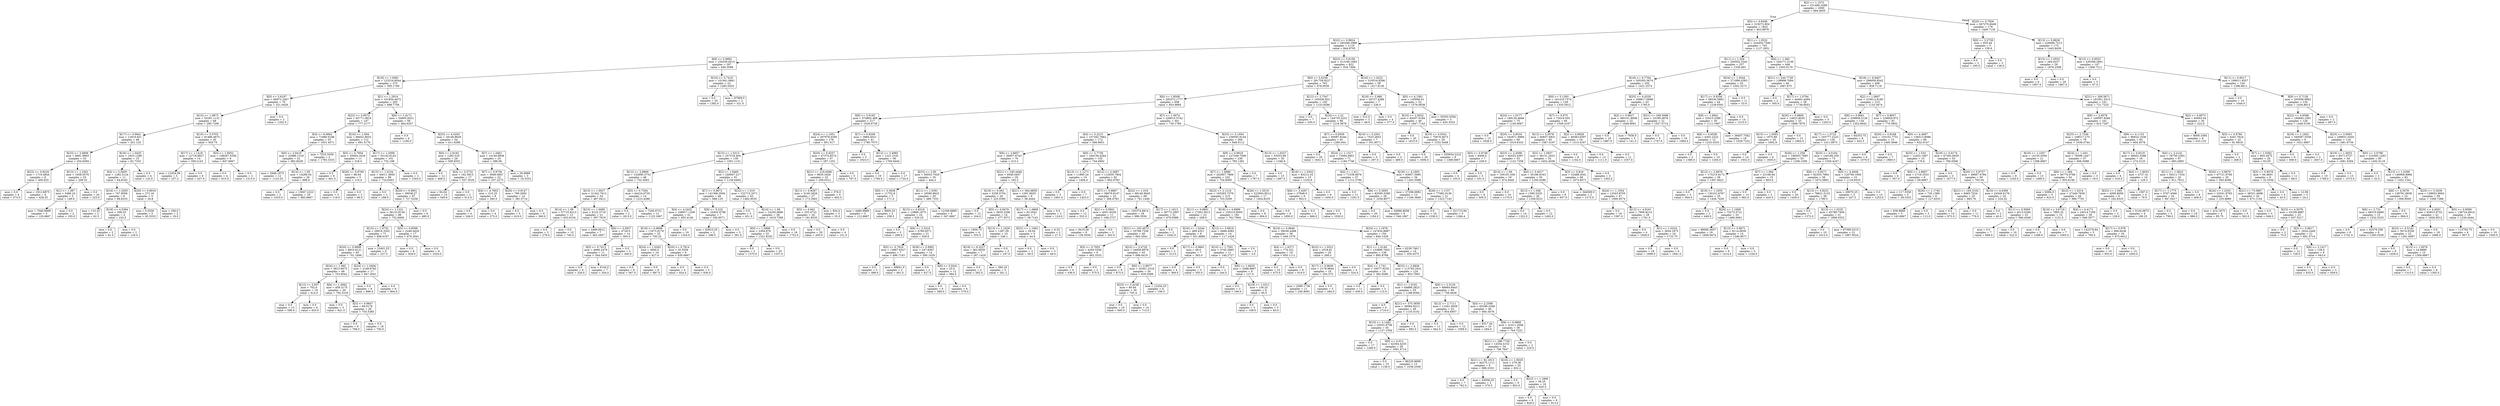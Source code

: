 digraph Tree {
node [shape=box] ;
0 [label="X[2] <= 1.1572\nmse = 331490.3288\nsamples = 2000\nvalue = 994.4655"] ;
1 [label="X[5] <= 0.9346\nmse = 319272.904\nsamples = 1822\nvalue = 953.8979"] ;
0 -> 1 [labeldistance=2.5, labelangle=45, headlabel="True"] ;
2 [label="X[22] <= 0.9924\nmse = 285268.3986\nsamples = 1119\nvalue = 844.9705"] ;
1 -> 2 ;
3 [label="X[9] <= 5.9992\nmse = 154330.6515\nsamples = 297\nvalue = 646.3098"] ;
2 -> 3 ;
4 [label="X[19] <= 1.0081\nmse = 123216.8544\nsamples = 275\nvalue = 595.1709"] ;
3 -> 4 ;
5 [label="X[0] <= 5.6197\nmse = 84972.3267\nsamples = 70\nvalue = 321.0429"] ;
4 -> 5 ;
6 [label="X[15] <= 1.0873\nmse = 55291.1131\nsamples = 68\nvalue = 290.7206"] ;
5 -> 6 ;
7 [label="X[17] <= 0.9641\nmse = 12916.651\nsamples = 48\nvalue = 201.125"] ;
6 -> 7 ;
8 [label="X[23] <= 3.4806\nmse = 8691.9963\nsamples = 33\nvalue = 254.9394"] ;
7 -> 8 ;
9 [label="X[22] <= 0.9234\nmse = 1719.4844\nsamples = 8\nvalue = 400.625"] ;
8 -> 9 ;
10 [label="mse = 0.0\nsamples = 4\nvalue = 373.0"] ;
9 -> 10 ;
11 [label="mse = 1912.6875\nsamples = 4\nvalue = 428.25"] ;
9 -> 11 ;
12 [label="X[13] <= 1.2301\nmse = 1958.0576\nsamples = 25\nvalue = 208.32"] ;
8 -> 12 ;
13 [label="X[1] <= 1.387\nmse = 5480.24\nsamples = 5\nvalue = 149.6"] ;
12 -> 13 ;
14 [label="mse = 7040.8889\nsamples = 3\nvalue = 120.6667"] ;
13 -> 14 ;
15 [label="mse = 0.0\nsamples = 2\nvalue = 193.0"] ;
13 -> 15 ;
16 [label="mse = 0.0\nsamples = 20\nvalue = 223.0"] ;
12 -> 16 ;
17 [label="X[16] <= 1.0435\nmse = 1823.1289\nsamples = 15\nvalue = 82.7333"] ;
7 -> 17 ;
18 [label="X[4] <= 3.5605\nmse = 1282.5124\nsamples = 11\nvalue = 64.8182"] ;
17 -> 18 ;
19 [label="X[16] <= 1.0293\nmse = 747.8056\nsamples = 6\nvalue = 89.8333"] ;
18 -> 19 ;
20 [label="mse = 110.25\nsamples = 2\nvalue = 62.5"] ;
19 -> 20 ;
21 [label="X[18] <= 4.5394\nmse = 506.25\nsamples = 4\nvalue = 103.5"] ;
19 -> 21 ;
22 [label="mse = 0.0\nsamples = 2\nvalue = 81.0"] ;
21 -> 22 ;
23 [label="mse = 0.0\nsamples = 2\nvalue = 126.0"] ;
21 -> 23 ;
24 [label="X[20] <= 0.8916\nmse = 272.16\nsamples = 5\nvalue = 34.8"] ;
18 -> 24 ;
25 [label="mse = 5.5556\nsamples = 3\nvalue = 45.3333"] ;
24 -> 25 ;
26 [label="mse = 256.0\nsamples = 2\nvalue = 19.0"] ;
24 -> 26 ;
27 [label="mse = 0.0\nsamples = 4\nvalue = 132.0"] ;
17 -> 27 ;
28 [label="X[10] <= 5.0703\nmse = 91486.4875\nsamples = 20\nvalue = 505.75"] ;
6 -> 28 ;
29 [label="X[17] <= 1.1418\nmse = 12718.8827\nsamples = 14\nvalue = 359.2143"] ;
28 -> 29 ;
30 [label="mse = 12454.56\nsamples = 5\nvalue = 237.2"] ;
29 -> 30 ;
31 [label="mse = 0.0\nsamples = 9\nvalue = 427.0"] ;
29 -> 31 ;
32 [label="X[3] <= 1.0052\nmse = 108267.5556\nsamples = 6\nvalue = 847.6667"] ;
28 -> 32 ;
33 [label="mse = 0.0\nsamples = 4\nvalue = 615.0"] ;
32 -> 33 ;
34 [label="mse = 0.0\nsamples = 2\nvalue = 1313.0"] ;
32 -> 34 ;
35 [label="mse = 0.0\nsamples = 2\nvalue = 1352.0"] ;
5 -> 35 ;
36 [label="X[1] <= 1.2914\nmse = 101854.4472\nsamples = 205\nvalue = 688.7756"] ;
4 -> 36 ;
37 [label="X[22] <= 0.9572\nmse = 92771.0819\nsamples = 147\nvalue = 777.2177"] ;
36 -> 37 ;
38 [label="X[4] <= 6.0662\nmse = 71880.0196\nsamples = 35\nvalue = 1051.4571"] ;
37 -> 38 ;
39 [label="X[0] <= 3.0419\nmse = 22989.1318\nsamples = 32\nvalue = 982.8438"] ;
38 -> 39 ;
40 [label="mse = 5946.1875\nsamples = 12\nvalue = 1123.25"] ;
39 -> 40 ;
41 [label="X[14] <= 1.09\nmse = 14289.54\nsamples = 20\nvalue = 898.6"] ;
39 -> 41 ;
42 [label="mse = 0.0\nsamples = 2\nvalue = 1033.0"] ;
41 -> 42 ;
43 [label="mse = 13647.2222\nsamples = 18\nvalue = 883.6667"] ;
41 -> 43 ;
44 [label="mse = 7523.5556\nsamples = 3\nvalue = 1783.3333"] ;
38 -> 44 ;
45 [label="X[16] <= 1.004\nmse = 68452.8033\nsamples = 112\nvalue = 691.5179"] ;
37 -> 45 ;
46 [label="X[5] <= 0.7854\nmse = 35954.1818\nsamples = 11\nvalue = 318.0"] ;
45 -> 46 ;
47 [label="mse = 0.0\nsamples = 6\nvalue = 491.0"] ;
46 -> 47 ;
48 [label="X[26] <= 0.9769\nmse = 86.64\nsamples = 5\nvalue = 110.4"] ;
46 -> 48 ;
49 [label="mse = 0.0\nsamples = 3\nvalue = 118.0"] ;
48 -> 49 ;
50 [label="mse = 0.0\nsamples = 2\nvalue = 99.0"] ;
48 -> 50 ;
51 [label="X[17] <= 1.2008\nmse = 55142.6143\nsamples = 101\nvalue = 732.198"] ;
45 -> 51 ;
52 [label="X[15] <= 1.0154\nmse = 44011.3856\nsamples = 99\nvalue = 716.6263"] ;
51 -> 52 ;
53 [label="mse = 0.0\nsamples = 2\nvalue = 188.0"] ;
52 -> 53 ;
54 [label="X[20] <= 0.9951\nmse = 39038.27\nsamples = 97\nvalue = 727.5258"] ;
52 -> 54 ;
55 [label="X[24] <= 1.1221\nmse = 36123.8156\nsamples = 88\nvalue = 752.8409"] ;
54 -> 55 ;
56 [label="X[15] <= 1.0732\nmse = 29016.3202\nsamples = 71\nvalue = 698.6197"] ;
55 -> 56 ;
57 [label="X[20] <= 0.9898\nmse = 8833.8121\nsamples = 65\nvalue = 741.1846"] ;
56 -> 57 ;
58 [label="X[24] <= 1.065\nmse = 5815.6975\nsamples = 48\nvalue = 703.6042"] ;
57 -> 58 ;
59 [label="X[12] <= 2.937\nmse = 702.0\nsamples = 19\nvalue = 614.0"] ;
58 -> 59 ;
60 [label="mse = 0.0\nsamples = 13\nvalue = 596.0"] ;
59 -> 60 ;
61 [label="mse = 0.0\nsamples = 6\nvalue = 653.0"] ;
59 -> 61 ;
62 [label="X[6] <= 1.0062\nmse = 459.3175\nsamples = 29\nvalue = 762.3103"] ;
58 -> 62 ;
63 [label="mse = 0.0\nsamples = 3\nvalue = 821.0"] ;
62 -> 63 ;
64 [label="X[3] <= 0.9847\nmse = 69.0178\nsamples = 26\nvalue = 755.5385"] ;
62 -> 64 ;
65 [label="mse = 0.0\nsamples = 8\nvalue = 768.0"] ;
64 -> 65 ;
66 [label="mse = 0.0\nsamples = 18\nvalue = 750.0"] ;
64 -> 66 ;
67 [label="X[24] <= 1.0404\nmse = 2108.6782\nsamples = 17\nvalue = 847.2941"] ;
57 -> 67 ;
68 [label="mse = 0.0\nsamples = 8\nvalue = 896.0"] ;
67 -> 68 ;
69 [label="mse = 0.0\nsamples = 9\nvalue = 804.0"] ;
67 -> 69 ;
70 [label="mse = 15401.25\nsamples = 6\nvalue = 237.5"] ;
56 -> 70 ;
71 [label="X[5] <= 0.8598\nmse = 2248.4429\nsamples = 17\nvalue = 979.2941"] ;
55 -> 71 ;
72 [label="mse = 0.0\nsamples = 8\nvalue = 929.0"] ;
71 -> 72 ;
73 [label="mse = 0.0\nsamples = 9\nvalue = 1024.0"] ;
71 -> 73 ;
74 [label="mse = 0.0\nsamples = 9\nvalue = 480.0"] ;
54 -> 74 ;
75 [label="mse = 0.0\nsamples = 2\nvalue = 1503.0"] ;
51 -> 75 ;
76 [label="X[6] <= 1.4171\nmse = 54805.9251\nsamples = 58\nvalue = 464.6207"] ;
36 -> 76 ;
77 [label="mse = 0.0\nsamples = 4\nvalue = 1180.0"] ;
76 -> 77 ;
78 [label="X[25] <= 4.0203\nmse = 18148.8628\nsamples = 54\nvalue = 411.6296"] ;
76 -> 78 ;
79 [label="X[0] <= 2.9192\nmse = 1262.019\nsamples = 29\nvalue = 508.6552"] ;
78 -> 79 ;
80 [label="mse = 0.0\nsamples = 12\nvalue = 468.0"] ;
79 -> 80 ;
81 [label="X[4] <= 3.5732\nmse = 162.5813\nsamples = 17\nvalue = 537.3529"] ;
79 -> 81 ;
82 [label="mse = 94.64\nsamples = 15\nvalue = 540.6"] ;
81 -> 82 ;
83 [label="mse = 0.0\nsamples = 2\nvalue = 513.0"] ;
81 -> 83 ;
84 [label="X[7] <= 1.0461\nmse = 14149.9936\nsamples = 25\nvalue = 299.08"] ;
78 -> 84 ;
85 [label="X[7] <= 0.9736\nmse = 3949.0847\nsamples = 22\nvalue = 337.2273"] ;
84 -> 85 ;
86 [label="X[4] <= 4.7803\nmse = 210.25\nsamples = 8\nvalue = 260.5"] ;
85 -> 86 ;
87 [label="mse = 0.0\nsamples = 4\nvalue = 246.0"] ;
86 -> 87 ;
88 [label="mse = 0.0\nsamples = 4\nvalue = 275.0"] ;
86 -> 88 ;
89 [label="X[26] <= 0.9147\nmse = 799.2092\nsamples = 14\nvalue = 381.0714"] ;
85 -> 89 ;
90 [label="mse = 0.0\nsamples = 5\nvalue = 419.0"] ;
89 -> 90 ;
91 [label="mse = 0.0\nsamples = 9\nvalue = 360.0"] ;
89 -> 91 ;
92 [label="mse = 26.8889\nsamples = 3\nvalue = 19.3333"] ;
84 -> 92 ;
93 [label="X[10] <= 3.7419\nmse = 101941.0661\nsamples = 22\nvalue = 1285.5455"] ;
3 -> 93 ;
94 [label="mse = 0.0\nsamples = 20\nvalue = 1382.0"] ;
93 -> 94 ;
95 [label="mse = 97969.0\nsamples = 2\nvalue = 321.0"] ;
93 -> 95 ;
96 [label="X[23] <= 5.8108\nmse = 313166.1683\nsamples = 822\nvalue = 916.7494"] ;
2 -> 96 ;
97 [label="X[0] <= 5.6258\nmse = 291759.9227\nsamples = 763\nvalue = 878.0039"] ;
96 -> 97 ;
98 [label="X[0] <= 1.8508\nmse = 293372.1777\nsamples = 658\nvalue = 833.9894"] ;
97 -> 98 ;
99 [label="X[9] <= 5.6182\nmse = 374862.469\nsamples = 217\nvalue = 1026.6728"] ;
98 -> 99 ;
100 [label="X[24] <= 1.1051\nmse = 297978.0395\nsamples = 176\nvalue = 851.017"] ;
99 -> 100 ;
101 [label="X[15] <= 1.0313\nmse = 257518.404\nsamples = 139\nvalue = 1001.1151"] ;
100 -> 101 ;
102 [label="X[12] <= 2.8809\nmse = 152690.3733\nsamples = 48\nvalue = 702.4583"] ;
101 -> 102 ;
103 [label="X[15] <= 1.0027\nmse = 31342.7612\nsamples = 34\nvalue = 487.9412"] ;
102 -> 103 ;
104 [label="X[14] <= 1.09\nmse = 37725.6213\nsamples = 13\nvalue = 633.6154"] ;
103 -> 104 ;
105 [label="mse = 0.0\nsamples = 3\nvalue = 279.0"] ;
104 -> 105 ;
106 [label="mse = 0.0\nsamples = 10\nvalue = 740.0"] ;
104 -> 106 ;
107 [label="X[15] <= 1.0095\nmse = 6122.3719\nsamples = 21\nvalue = 397.7619"] ;
103 -> 107 ;
108 [label="mse = 2469.0612\nsamples = 7\nvalue = 463.2857"] ;
107 -> 108 ;
109 [label="X[6] <= 3.5927\nmse = 4729.0\nsamples = 14\nvalue = 365.0"] ;
107 -> 109 ;
110 [label="X[5] <= 0.7413\nmse = 4066.2479\nsamples = 11\nvalue = 344.5455"] ;
109 -> 110 ;
111 [label="mse = 0.0\nsamples = 4\nvalue = 328.0"] ;
110 -> 111 ;
112 [label="mse = 6144.0\nsamples = 7\nvalue = 354.0"] ;
110 -> 112 ;
113 [label="mse = 0.0\nsamples = 3\nvalue = 440.0"] ;
109 -> 113 ;
114 [label="X[5] <= 0.7294\nmse = 64224.6735\nsamples = 14\nvalue = 1223.4286"] ;
102 -> 114 ;
115 [label="mse = 0.0\nsamples = 2\nvalue = 1813.0"] ;
114 -> 115 ;
116 [label="mse = 7340.9722\nsamples = 12\nvalue = 1125.1667"] ;
114 -> 116 ;
117 [label="X[2] <= 1.0465\nmse = 240947.217\nsamples = 91\nvalue = 1158.6484"] ;
101 -> 117 ;
118 [label="X[7] <= 0.9672\nmse = 141366.3594\nsamples = 48\nvalue = 868.125"] ;
117 -> 118 ;
119 [label="X[4] <= 4.2432\nmse = 108917.1208\nsamples = 41\nvalue = 955.4146"] ;
118 -> 119 ;
120 [label="X[19] <= 0.9698\nmse = 11873.8176\nsamples = 25\nvalue = 700.32"] ;
119 -> 120 ;
121 [label="X[24] <= 1.0262\nmse = 3600.0\nsamples = 16\nvalue = 627.0"] ;
120 -> 121 ;
122 [label="mse = 0.0\nsamples = 8\nvalue = 567.0"] ;
121 -> 122 ;
123 [label="mse = 0.0\nsamples = 8\nvalue = 687.0"] ;
121 -> 123 ;
124 [label="X[20] <= 0.7814\nmse = 35.5556\nsamples = 9\nvalue = 830.6667"] ;
120 -> 124 ;
125 [label="mse = 0.0\nsamples = 4\nvalue = 824.0"] ;
124 -> 125 ;
126 [label="mse = 0.0\nsamples = 5\nvalue = 836.0"] ;
124 -> 126 ;
127 [label="mse = 0.0\nsamples = 16\nvalue = 1354.0"] ;
119 -> 127 ;
128 [label="X[9] <= 5.223\nmse = 25402.9796\nsamples = 7\nvalue = 356.8571"] ;
118 -> 128 ;
129 [label="mse = 83810.25\nsamples = 2\nvalue = 296.5"] ;
128 -> 129 ;
130 [label="mse = 0.0\nsamples = 5\nvalue = 381.0"] ;
128 -> 130 ;
131 [label="X[22] <= 1.019\nmse = 152715.2071\nsamples = 43\nvalue = 1482.9535"] ;
117 -> 131 ;
132 [label="mse = 0.0\nsamples = 5\nvalue = 451.0"] ;
131 -> 132 ;
133 [label="X[14] <= 1.09\nmse = 14250.0886\nsamples = 38\nvalue = 1618.7368"] ;
131 -> 133 ;
134 [label="X[0] <= 1.5899\nmse = 2304.876\nsamples = 22\nvalue = 1521.8182"] ;
133 -> 134 ;
135 [label="mse = 0.0\nsamples = 2\nvalue = 1370.0"] ;
134 -> 135 ;
136 [label="mse = 0.0\nsamples = 20\nvalue = 1537.0"] ;
134 -> 136 ;
137 [label="mse = 0.0\nsamples = 16\nvalue = 1752.0"] ;
133 -> 137 ;
138 [label="X[20] <= 0.9257\nmse = 47374.6574\nsamples = 37\nvalue = 287.1351"] ;
100 -> 138 ;
139 [label="X[21] <= 219.6496\nmse = 9635.3428\nsamples = 32\nvalue = 209.0312"] ;
138 -> 139 ;
140 [label="X[11] <= 0.9287\nmse = 3140.2826\nsamples = 27\nvalue = 173.2963"] ;
139 -> 140 ;
141 [label="X[5] <= 0.841\nmse = 333.4722\nsamples = 24\nvalue = 191.8333"] ;
140 -> 141 ;
142 [label="mse = 0.0\nsamples = 20\nvalue = 200.0"] ;
141 -> 142 ;
143 [label="mse = 0.0\nsamples = 4\nvalue = 151.0"] ;
141 -> 143 ;
144 [label="mse = 854.0\nsamples = 3\nvalue = 25.0"] ;
140 -> 144 ;
145 [label="mse = 576.0\nsamples = 5\nvalue = 402.0"] ;
139 -> 145 ;
146 [label="mse = 0.0\nsamples = 5\nvalue = 787.0"] ;
138 -> 146 ;
147 [label="X[7] <= 0.8206\nmse = 3884.4021\nsamples = 41\nvalue = 1780.7073"] ;
99 -> 147 ;
148 [label="mse = 0.0\nsamples = 5\nvalue = 1923.0"] ;
147 -> 148 ;
149 [label="X[12] <= 3.4985\nmse = 1221.2191\nsamples = 36\nvalue = 1760.9444"] ;
147 -> 149 ;
150 [label="mse = 0.0\nsamples = 19\nvalue = 1794.0"] ;
149 -> 150 ;
151 [label="mse = 0.0\nsamples = 17\nvalue = 1724.0"] ;
149 -> 151 ;
152 [label="X[7] <= 1.0074\nmse = 226015.5742\nsamples = 441\nvalue = 739.1769"] ;
98 -> 152 ;
153 [label="X[4] <= 5.2215\nmse = 157282.7662\nsamples = 172\nvalue = 568.9651"] ;
152 -> 153 ;
154 [label="X[6] <= 3.8657\nmse = 36957.8743\nsamples = 70\nvalue = 313.2"] ;
153 -> 154 ;
155 [label="X[23] <= 2.95\nmse = 30053.7029\nsamples = 35\nvalue = 444.2"] ;
154 -> 155 ;
156 [label="X[0] <= 3.3658\nmse = 11752.8\nsamples = 5\nvalue = 171.0"] ;
155 -> 156 ;
157 [label="mse = 4480.8889\nsamples = 3\nvalue = 112.6667"] ;
156 -> 157 ;
158 [label="mse = 9900.25\nsamples = 2\nvalue = 258.5"] ;
156 -> 158 ;
159 [label="X[11] <= 1.0391\nmse = 18590.8622\nsamples = 30\nvalue = 489.7333"] ;
155 -> 159 ;
160 [label="X[13] <= 0.8318\nmse = 13889.1875\nsamples = 24\nvalue = 525.25"] ;
159 -> 160 ;
161 [label="mse = 0.0\nsamples = 3\nvalue = 289.0"] ;
160 -> 161 ;
162 [label="X[6] <= 2.3319\nmse = 6760.8571\nsamples = 21\nvalue = 559.0"] ;
160 -> 162 ;
163 [label="X[5] <= 0.7916\nmse = 13967.6327\nsamples = 7\nvalue = 496.7143"] ;
162 -> 163 ;
164 [label="mse = 0.0\nsamples = 5\nvalue = 499.0"] ;
163 -> 164 ;
165 [label="mse = 48841.0\nsamples = 2\nvalue = 491.0"] ;
163 -> 165 ;
166 [label="X[26] <= 0.9991\nmse = 247.8367\nsamples = 14\nvalue = 590.1429"] ;
162 -> 166 ;
167 [label="mse = 0.0\nsamples = 2\nvalue = 627.0"] ;
166 -> 167 ;
168 [label="X[8] <= 0.9241\nmse = 25.0\nsamples = 12\nvalue = 584.0"] ;
166 -> 168 ;
169 [label="mse = 0.0\nsamples = 6\nvalue = 589.0"] ;
168 -> 169 ;
170 [label="mse = 0.0\nsamples = 6\nvalue = 579.0"] ;
168 -> 170 ;
171 [label="mse = 12168.8889\nsamples = 6\nvalue = 347.6667"] ;
159 -> 171 ;
172 [label="X[21] <= 240.4446\nmse = 9540.0457\nsamples = 35\nvalue = 182.2"] ;
154 -> 172 ;
173 [label="X[19] <= 0.941\nmse = 5258.5754\nsamples = 26\nvalue = 225.0385"] ;
172 -> 173 ;
174 [label="mse = 0.0\nsamples = 12\nvalue = 164.0"] ;
173 -> 174 ;
175 [label="X[5] <= 0.8479\nmse = 3835.2296\nsamples = 14\nvalue = 277.3571"] ;
173 -> 175 ;
176 [label="mse = 1656.75\nsamples = 4\nvalue = 355.5"] ;
175 -> 176 ;
177 [label="X[13] <= 1.1629\nmse = 1287.09\nsamples = 10\nvalue = 246.1"] ;
175 -> 177 ;
178 [label="X[18] <= 6.3227\nmse = 362.6939\nsamples = 7\nvalue = 267.1429"] ;
177 -> 178 ;
179 [label="mse = 0.0\nsamples = 2\nvalue = 282.0"] ;
178 -> 179 ;
180 [label="mse = 384.16\nsamples = 5\nvalue = 261.2"] ;
178 -> 180 ;
181 [label="mse = 0.0\nsamples = 3\nvalue = 197.0"] ;
177 -> 181 ;
182 [label="X[21] <= 364.6859\nmse = 1291.8025\nsamples = 9\nvalue = 58.4444"] ;
172 -> 182 ;
183 [label="X[17] <= 1.0868\nmse = 82.2041\nsamples = 7\nvalue = 39.7143"] ;
182 -> 183 ;
184 [label="X[22] <= 1.1062\nmse = 29.04\nsamples = 5\nvalue = 44.6"] ;
183 -> 184 ;
185 [label="mse = 0.0\nsamples = 2\nvalue = 38.0"] ;
184 -> 185 ;
186 [label="mse = 0.0\nsamples = 3\nvalue = 49.0"] ;
184 -> 186 ;
187 [label="mse = 6.25\nsamples = 2\nvalue = 27.5"] ;
183 -> 187 ;
188 [label="mse = 0.0\nsamples = 2\nvalue = 124.0"] ;
182 -> 188 ;
189 [label="X[0] <= 2.7738\nmse = 164156.4264\nsamples = 102\nvalue = 744.4902"] ;
153 -> 189 ;
190 [label="X[13] <= 1.1271\nmse = 11895.24\nsamples = 10\nvalue = 1494.4"] ;
189 -> 190 ;
191 [label="mse = 0.0\nsamples = 3\nvalue = 1661.0"] ;
190 -> 191 ;
192 [label="mse = 0.0\nsamples = 7\nvalue = 1423.0"] ;
190 -> 192 ;
193 [label="X[12] <= 2.3687\nmse = 112935.7604\nsamples = 92\nvalue = 662.9783"] ;
189 -> 193 ;
194 [label="X[7] <= 0.8867\nmse = 38679.8147\nsamples = 23\nvalue = 368.4783"] ;
193 -> 194 ;
195 [label="mse = 0.0\nsamples = 12\nvalue = 552.0"] ;
194 -> 195 ;
196 [label="X[2] <= 0.9501\nmse = 4051.6529\nsamples = 11\nvalue = 168.2727"] ;
194 -> 196 ;
197 [label="mse = 94.9136\nsamples = 9\nvalue = 138.5556"] ;
196 -> 197 ;
198 [label="mse = 0.0\nsamples = 2\nvalue = 302.0"] ;
196 -> 198 ;
199 [label="X[22] <= 1.016\nmse = 99140.9645\nsamples = 69\nvalue = 761.1449"] ;
193 -> 199 ;
200 [label="mse = 192374.6914\nsamples = 18\nvalue = 996.5556"] ;
199 -> 200 ;
201 [label="X[17] <= 1.1613\nmse = 39772.2907\nsamples = 51\nvalue = 678.0588"] ;
199 -> 201 ;
202 [label="X[21] <= 183.4973\nmse = 35768.7339\nsamples = 49\nvalue = 663.2041"] ;
201 -> 202 ;
203 [label="X[5] <= 0.7655\nmse = 4293.5556\nsamples = 6\nvalue = 482.3333"] ;
202 -> 203 ;
204 [label="mse = 0.0\nsamples = 4\nvalue = 436.0"] ;
203 -> 204 ;
205 [label="mse = 0.0\nsamples = 2\nvalue = 575.0"] ;
203 -> 205 ;
206 [label="X[23] <= 3.4729\nmse = 34958.8978\nsamples = 43\nvalue = 688.4419"] ;
202 -> 206 ;
207 [label="mse = 0.0\nsamples = 9\nvalue = 875.0"] ;
206 -> 207 ;
208 [label="X[0] <= 3.8977\nmse = 32561.2318\nsamples = 34\nvalue = 639.0588"] ;
206 -> 208 ;
209 [label="X[25] <= 3.4238\nmse = 80.64\nsamples = 30\nvalue = 703.4"] ;
208 -> 209 ;
210 [label="mse = 0.0\nsamples = 16\nvalue = 695.0"] ;
209 -> 210 ;
211 [label="mse = 0.0\nsamples = 14\nvalue = 713.0"] ;
209 -> 211 ;
212 [label="mse = 12254.25\nsamples = 4\nvalue = 156.5"] ;
208 -> 212 ;
213 [label="mse = 0.0\nsamples = 2\nvalue = 1042.0"] ;
201 -> 213 ;
214 [label="X[25] <= 5.1954\nmse = 239593.9144\nsamples = 269\nvalue = 848.0112"] ;
152 -> 214 ;
215 [label="X[8] <= 0.9916\nmse = 227249.7508\nsamples = 239\nvalue = 785.1381"] ;
214 -> 215 ;
216 [label="X[7] <= 1.0989\nmse = 202907.7806\nsamples = 232\nvalue = 754.9095"] ;
215 -> 216 ;
217 [label="X[23] <= 2.1216\nmse = 165283.7379\nsamples = 215\nvalue = 703.5209"] ;
216 -> 217 ;
218 [label="X[11] <= 0.8891\nmse = 17263.3913\nsamples = 23\nvalue = 209.0"] ;
217 -> 218 ;
219 [label="X[16] <= 1.0244\nmse = 469.4321\nsamples = 9\nvalue = 351.8889"] ;
218 -> 219 ;
220 [label="mse = 0.0\nsamples = 2\nvalue = 313.0"] ;
219 -> 220 ;
221 [label="X[17] <= 0.9661\nmse = 48.0\nsamples = 7\nvalue = 363.0"] ;
219 -> 221 ;
222 [label="mse = 0.0\nsamples = 4\nvalue = 369.0"] ;
221 -> 222 ;
223 [label="mse = 0.0\nsamples = 3\nvalue = 355.0"] ;
221 -> 223 ;
224 [label="X[12] <= 3.9819\nmse = 6496.4082\nsamples = 14\nvalue = 117.1429"] ;
218 -> 224 ;
225 [label="X[10] <= 1.7591\nmse = 3745.2893\nsamples = 11\nvalue = 148.2727"] ;
224 -> 225 ;
226 [label="mse = 0.0\nsamples = 2\nvalue = 244.0"] ;
225 -> 226 ;
227 [label="X[6] <= 1.6635\nmse = 2088.6667\nsamples = 9\nvalue = 127.0"] ;
225 -> 227 ;
228 [label="mse = 0.0\nsamples = 3\nvalue = 190.0"] ;
227 -> 228 ;
229 [label="X[19] <= 1.0311\nmse = 156.25\nsamples = 6\nvalue = 95.5"] ;
227 -> 229 ;
230 [label="mse = 0.0\nsamples = 3\nvalue = 108.0"] ;
229 -> 230 ;
231 [label="mse = 0.0\nsamples = 3\nvalue = 83.0"] ;
229 -> 231 ;
232 [label="mse = 2.0\nsamples = 3\nvalue = 3.0"] ;
224 -> 232 ;
233 [label="X[18] <= 4.6999\nmse = 150210.8593\nsamples = 192\nvalue = 762.7604"] ;
217 -> 233 ;
234 [label="X[19] <= 0.9646\nmse = 38036.4488\nsamples = 38\nvalue = 449.1579"] ;
233 -> 234 ;
235 [label="X[4] <= 1.6371\nmse = 774.321\nsamples = 18\nvalue = 650.1111"] ;
234 -> 235 ;
236 [label="mse = 0.0\nsamples = 10\nvalue = 675.0"] ;
235 -> 236 ;
237 [label="mse = 0.0\nsamples = 8\nvalue = 619.0"] ;
235 -> 237 ;
238 [label="X[22] <= 1.0521\nmse = 2518.81\nsamples = 20\nvalue = 268.3"] ;
234 -> 238 ;
239 [label="X[17] <= 0.9636\nmse = 2178.9844\nsamples = 16\nvalue = 254.375"] ;
238 -> 239 ;
240 [label="mse = 2589.1736\nsamples = 11\nvalue = 240.9091"] ;
239 -> 240 ;
241 [label="mse = 0.0\nsamples = 5\nvalue = 284.0"] ;
239 -> 241 ;
242 [label="mse = 0.0\nsamples = 4\nvalue = 324.0"] ;
238 -> 242 ;
243 [label="X[24] <= 1.1978\nmse = 147634.8887\nsamples = 154\nvalue = 840.1429"] ;
233 -> 243 ;
244 [label="X[1] <= 1.0149\nmse = 133898.7602\nsamples = 138\nvalue = 895.8768"] ;
243 -> 244 ;
245 [label="X[4] <= 1.741\nmse = 19577.9235\nsamples = 14\nvalue = 382.9286"] ;
244 -> 245 ;
246 [label="mse = 0.0\nsamples = 11\nvalue = 456.0"] ;
245 -> 246 ;
247 [label="mse = 0.0\nsamples = 3\nvalue = 115.0"] ;
245 -> 247 ;
248 [label="X[23] <= 2.9826\nmse = 113745.3431\nsamples = 124\nvalue = 953.7903"] ;
244 -> 248 ;
249 [label="X[1] <= 1.0161\nmse = 64898.2823\nsamples = 55\nvalue = 1198.8364"] ;
248 -> 249 ;
250 [label="mse = 0.0\nsamples = 6\nvalue = 1716.0"] ;
249 -> 250 ;
251 [label="X[21] <= 375.3659\nmse = 36084.8213\nsamples = 49\nvalue = 1135.5102"] ;
249 -> 251 ;
252 [label="X[10] <= 5.1482\nmse = 33552.9758\nsamples = 45\nvalue = 1157.1556"] ;
251 -> 252 ;
253 [label="mse = 0.0\nsamples = 17\nvalue = 1266.0"] ;
252 -> 253 ;
254 [label="X[0] <= 4.012\nmse = 42364.4235\nsamples = 28\nvalue = 1091.0714"] ;
252 -> 254 ;
255 [label="mse = 0.0\nsamples = 15\nvalue = 1136.0"] ;
254 -> 255 ;
256 [label="mse = 86229.8698\nsamples = 13\nvalue = 1039.2308"] ;
254 -> 256 ;
257 [label="mse = 0.0\nsamples = 4\nvalue = 892.0"] ;
251 -> 257 ;
258 [label="X[0] <= 2.3129\nmse = 66664.9443\nsamples = 69\nvalue = 758.4638"] ;
248 -> 258 ;
259 [label="X[12] <= 2.7111\nmse = 11641.9509\nsamples = 23\nvalue = 954.6957"] ;
258 -> 259 ;
260 [label="mse = 0.0\nsamples = 11\nvalue = 842.0"] ;
259 -> 260 ;
261 [label="mse = 0.0\nsamples = 12\nvalue = 1058.0"] ;
259 -> 261 ;
262 [label="X[4] <= 2.2598\nmse = 65296.2268\nsamples = 46\nvalue = 660.3478"] ;
258 -> 262 ;
263 [label="mse = 8317.44\nsamples = 10\nvalue = 284.6"] ;
262 -> 263 ;
264 [label="X[8] <= 0.9866\nmse = 31011.2006\nsamples = 36\nvalue = 764.7222"] ;
262 -> 264 ;
265 [label="X[21] <= 286.7729\nmse = 14354.4152\nsamples = 34\nvalue = 796.7647"] ;
264 -> 265 ;
266 [label="X[21] <= 92.1813\nmse = 40275.1111\nsamples = 9\nvalue = 698.3333"] ;
265 -> 266 ;
267 [label="mse = 0.0\nsamples = 7\nvalue = 792.0"] ;
266 -> 267 ;
268 [label="mse = 43056.25\nsamples = 2\nvalue = 370.5"] ;
266 -> 268 ;
269 [label="X[16] <= 1.0029\nmse = 279.36\nsamples = 25\nvalue = 832.2"] ;
265 -> 269 ;
270 [label="mse = 0.0\nsamples = 9\nvalue = 853.0"] ;
269 -> 270 ;
271 [label="X[22] <= 1.1806\nmse = 56.25\nsamples = 16\nvalue = 820.5"] ;
269 -> 271 ;
272 [label="mse = 0.0\nsamples = 8\nvalue = 828.0"] ;
271 -> 272 ;
273 [label="mse = 0.0\nsamples = 8\nvalue = 813.0"] ;
271 -> 273 ;
274 [label="mse = 0.0\nsamples = 2\nvalue = 220.0"] ;
264 -> 274 ;
275 [label="mse = 8239.7461\nsamples = 16\nvalue = 359.4375"] ;
243 -> 275 ;
276 [label="X[26] <= 1.0519\nmse = 222954.8512\nsamples = 17\nvalue = 1404.8235"] ;
216 -> 276 ;
277 [label="mse = 0.0\nsamples = 8\nvalue = 904.0"] ;
276 -> 277 ;
278 [label="mse = 0.0\nsamples = 9\nvalue = 1850.0"] ;
276 -> 278 ;
279 [label="mse = 0.0\nsamples = 7\nvalue = 1787.0"] ;
215 -> 279 ;
280 [label="X[13] <= 1.0327\nmse = 55553.69\nsamples = 30\nvalue = 1348.9"] ;
214 -> 280 ;
281 [label="mse = 0.0\nsamples = 15\nvalue = 1467.0"] ;
280 -> 281 ;
282 [label="X[16] <= 1.0302\nmse = 83212.16\nsamples = 15\nvalue = 1230.8"] ;
280 -> 282 ;
283 [label="X[6] <= 3.4267\nmse = 27848.0\nsamples = 6\nvalue = 902.0"] ;
282 -> 283 ;
284 [label="mse = 0.0\nsamples = 2\nvalue = 666.0"] ;
283 -> 284 ;
285 [label="mse = 0.0\nsamples = 4\nvalue = 1020.0"] ;
283 -> 285 ;
286 [label="mse = 0.0\nsamples = 9\nvalue = 1450.0"] ;
282 -> 286 ;
287 [label="X[12] <= 2.7547\nmse = 193436.923\nsamples = 105\nvalue = 1153.8286"] ;
97 -> 287 ;
288 [label="mse = 0.0\nsamples = 7\nvalue = 250.0"] ;
287 -> 288 ;
289 [label="X[24] <= 1.22\nmse = 144735.5231\nsamples = 98\nvalue = 1218.3878"] ;
287 -> 289 ;
290 [label="X[7] <= 0.9559\nmse = 93087.6244\nsamples = 91\nvalue = 1285.044"] ;
289 -> 290 ;
291 [label="mse = 0.0\nsamples = 20\nvalue = 1641.0"] ;
290 -> 291 ;
292 [label="X[24] <= 1.1517\nmse = 73564.0901\nsamples = 71\nvalue = 1184.7746"] ;
290 -> 292 ;
293 [label="X[4] <= 1.611\nmse = 71538.6676\nsamples = 37\nvalue = 1112.3784"] ;
292 -> 293 ;
294 [label="mse = 0.0\nsamples = 11\nvalue = 1291.0"] ;
293 -> 294 ;
295 [label="X[6] <= 5.2693\nmse = 82595.5399\nsamples = 26\nvalue = 1036.8077"] ;
293 -> 295 ;
296 [label="mse = 0.0\nsamples = 20\nvalue = 1184.0"] ;
295 -> 296 ;
297 [label="mse = 44966.8056\nsamples = 6\nvalue = 546.1667"] ;
295 -> 297 ;
298 [label="X[18] <= 4.1693\nmse = 63857.5995\nsamples = 34\nvalue = 1263.5588"] ;
292 -> 298 ;
299 [label="mse = 27206.6982\nsamples = 13\nvalue = 1166.3846"] ;
298 -> 299 ;
300 [label="X[26] <= 1.1157\nmse = 77082.0136\nsamples = 21\nvalue = 1323.7143"] ;
298 -> 300 ;
301 [label="mse = 0.0\nsamples = 16\nvalue = 1336.0"] ;
300 -> 301 ;
302 [label="mse = 321715.84\nsamples = 5\nvalue = 1284.4"] ;
300 -> 302 ;
303 [label="X[10] <= 5.2501\nmse = 7523.2653\nsamples = 7\nvalue = 351.8571"] ;
289 -> 303 ;
304 [label="mse = 0.0\nsamples = 5\nvalue = 297.0"] ;
303 -> 304 ;
305 [label="mse = 0.0\nsamples = 2\nvalue = 489.0"] ;
303 -> 305 ;
306 [label="X[16] <= 1.0222\nmse = 319516.8296\nsamples = 59\nvalue = 1417.8136"] ;
96 -> 306 ;
307 [label="X[18] <= 5.966\nmse = 26727.4286\nsamples = 7\nvalue = 236.0"] ;
306 -> 307 ;
308 [label="mse = 512.0\nsamples = 3\nvalue = 48.0"] ;
307 -> 308 ;
309 [label="mse = 0.0\nsamples = 4\nvalue = 377.0"] ;
307 -> 309 ;
310 [label="X[0] <= 4.1561\nmse = 145606.01\nsamples = 52\nvalue = 1576.9038"] ;
306 -> 310 ;
311 [label="X[10] <= 2.0032\nmse = 64207.9184\nsamples = 49\nvalue = 1647.7143"] ;
310 -> 311 ;
312 [label="mse = 0.0\nsamples = 20\nvalue = 1815.0"] ;
311 -> 312 ;
313 [label="X[19] <= 0.9341\nmse = 75879.4673\nsamples = 29\nvalue = 1532.3448"] ;
311 -> 313 ;
314 [label="mse = 0.0\nsamples = 20\nvalue = 1606.0"] ;
313 -> 314 ;
315 [label="mse = 205654.2222\nsamples = 9\nvalue = 1368.6667"] ;
313 -> 315 ;
316 [label="mse = 55555.5556\nsamples = 3\nvalue = 420.3333"] ;
310 -> 316 ;
317 [label="X[1] <= 1.0532\nmse = 324450.7549\nsamples = 703\nvalue = 1127.2831"] ;
1 -> 317 ;
318 [label="X[11] <= 1.026\nmse = 250502.3342\nsamples = 257\nvalue = 1339.463"] ;
317 -> 318 ;
319 [label="X[18] <= 6.7764\nmse = 205305.5674\nsamples = 202\nvalue = 1431.2574"] ;
318 -> 319 ;
320 [label="X[9] <= 5.1393\nmse = 161416.7574\nsamples = 159\nvalue = 1335.5912"] ;
319 -> 320 ;
321 [label="X[24] <= 1.0177\nmse = 189126.4846\nsamples = 75\nvalue = 1140.9067"] ;
320 -> 321 ;
322 [label="mse = 0.0\nsamples = 15\nvalue = 1626.0"] ;
321 -> 322 ;
323 [label="X[20] <= 0.8534\nmse = 162871.9989\nsamples = 60\nvalue = 1019.6333"] ;
321 -> 323 ;
324 [label="X[5] <= 0.9746\nmse = 9408.0\nsamples = 7\nvalue = 239.0"] ;
323 -> 324 ;
325 [label="mse = 0.0\nsamples = 4\nvalue = 155.0"] ;
324 -> 325 ;
326 [label="mse = 0.0\nsamples = 3\nvalue = 351.0"] ;
324 -> 326 ;
327 [label="X[23] <= 2.4598\nmse = 92025.4397\nsamples = 53\nvalue = 1122.7358"] ;
323 -> 327 ;
328 [label="X[14] <= 1.09\nmse = 109191.358\nsamples = 18\nvalue = 874.4444"] ;
327 -> 328 ;
329 [label="mse = 0.0\nsamples = 8\nvalue = 505.0"] ;
328 -> 329 ;
330 [label="mse = 0.0\nsamples = 10\nvalue = 1170.0"] ;
328 -> 330 ;
331 [label="X[0] <= 5.4017\nmse = 35186.8163\nsamples = 35\nvalue = 1250.4286"] ;
327 -> 331 ;
332 [label="X[13] <= 1.048\nmse = 1590.5325\nsamples = 26\nvalue = 1358.9231"] ;
331 -> 332 ;
333 [label="mse = 0.0\nsamples = 14\nvalue = 1322.0"] ;
332 -> 333 ;
334 [label="mse = 0.0\nsamples = 12\nvalue = 1402.0"] ;
332 -> 334 ;
335 [label="mse = 0.0\nsamples = 9\nvalue = 937.0"] ;
331 -> 335 ;
336 [label="X[7] <= 0.975\nmse = 72619.505\nsamples = 84\nvalue = 1509.4167"] ;
320 -> 336 ;
337 [label="X[12] <= 5.0578\nmse = 60837.6831\nsamples = 60\nvalue = 1587.0167"] ;
336 -> 337 ;
338 [label="X[2] <= 1.0937\nmse = 38131.2023\nsamples = 52\nvalue = 1652.4038"] ;
337 -> 338 ;
339 [label="X[3] <= 0.816\nmse = 32488.2041\nsamples = 49\nvalue = 1673.8571"] ;
338 -> 339 ;
340 [label="mse = 344569.0\nsamples = 2\nvalue = 1272.0"] ;
339 -> 340 ;
341 [label="X[24] <= 1.1054\nmse = 12043.8705\nsamples = 47\nvalue = 1690.9574"] ;
339 -> 341 ;
342 [label="mse = 0.0\nsamples = 19\nvalue = 1587.0"] ;
341 -> 342 ;
343 [label="X[12] <= 4.9161\nmse = 7906.8214\nsamples = 28\nvalue = 1761.5"] ;
341 -> 343 ;
344 [label="mse = 0.0\nsamples = 4\nvalue = 1928.0"] ;
343 -> 344 ;
345 [label="X[1] <= 1.0224\nmse = 3834.1875\nsamples = 24\nvalue = 1733.75"] ;
343 -> 345 ;
346 [label="mse = 0.0\nsamples = 18\nvalue = 1698.0"] ;
345 -> 346 ;
347 [label="mse = 0.0\nsamples = 6\nvalue = 1841.0"] ;
345 -> 347 ;
348 [label="mse = 0.0\nsamples = 3\nvalue = 1302.0"] ;
338 -> 348 ;
349 [label="mse = 0.0\nsamples = 8\nvalue = 1162.0"] ;
337 -> 349 ;
350 [label="X[2] <= 0.9928\nmse = 49383.6597\nsamples = 24\nvalue = 1315.4167"] ;
336 -> 350 ;
351 [label="mse = 0.0\nsamples = 13\nvalue = 1111.0"] ;
350 -> 351 ;
352 [label="mse = 0.0\nsamples = 11\nvalue = 1557.0"] ;
350 -> 352 ;
353 [label="X[25] <= 4.4329\nmse = 208617.0698\nsamples = 43\nvalue = 1785.0"] ;
319 -> 353 ;
354 [label="X[2] <= 0.9627\nmse = 360101.9008\nsamples = 22\nvalue = 1648.9091"] ;
353 -> 354 ;
355 [label="mse = 0.0\nsamples = 19\nvalue = 1887.0"] ;
354 -> 355 ;
356 [label="mse = 7938.0\nsamples = 3\nvalue = 141.0"] ;
354 -> 356 ;
357 [label="X[21] <= 340.5096\nmse = 10189.3878\nsamples = 21\nvalue = 1927.5714"] ;
353 -> 357 ;
358 [label="mse = 0.0\nsamples = 5\nvalue = 1747.0"] ;
357 -> 358 ;
359 [label="mse = 0.0\nsamples = 16\nvalue = 1984.0"] ;
357 -> 359 ;
360 [label="X[24] <= 1.0544\nmse = 271890.0383\nsamples = 55\nvalue = 1002.3273"] ;
318 -> 360 ;
361 [label="X[17] <= 0.9356\nmse = 58230.5883\nsamples = 44\nvalue = 1239.6591"] ;
360 -> 361 ;
362 [label="X[9] <= 1.6941\nmse = 33515.3389\nsamples = 30\nvalue = 1111.1667"] ;
361 -> 362 ;
363 [label="X[8] <= 0.9538\nmse = 4302.2222\nsamples = 12\nvalue = 1233.3333"] ;
362 -> 363 ;
364 [label="mse = 0.0\nsamples = 2\nvalue = 1380.0"] ;
363 -> 364 ;
365 [label="mse = 0.0\nsamples = 10\nvalue = 1204.0"] ;
363 -> 365 ;
366 [label="mse = 36407.7562\nsamples = 18\nvalue = 1029.7222"] ;
362 -> 366 ;
367 [label="mse = 0.0\nsamples = 14\nvalue = 1515.0"] ;
361 -> 367 ;
368 [label="mse = 0.0\nsamples = 11\nvalue = 53.0"] ;
360 -> 368 ;
369 [label="X[0] <= 1.383\nmse = 326171.3136\nsamples = 446\nvalue = 1005.0179"] ;
317 -> 369 ;
370 [label="X[21] <= 244.7728\nmse = 139998.7094\nsamples = 40\nvalue = 1667.875"] ;
369 -> 370 ;
371 [label="mse = 0.0\nsamples = 2\nvalue = 305.0"] ;
370 -> 371 ;
372 [label="X[17] <= 1.0794\nmse = 44462.4494\nsamples = 38\nvalue = 1739.6053"] ;
370 -> 372 ;
373 [label="X[20] <= 0.8809\nmse = 14823.8035\nsamples = 33\nvalue = 1808.7879"] ;
372 -> 373 ;
374 [label="X[15] <= 1.0593\nmse = 1975.89\nsamples = 20\nvalue = 1902.9"] ;
373 -> 374 ;
375 [label="mse = 0.0\nsamples = 14\nvalue = 1932.0"] ;
374 -> 375 ;
376 [label="mse = 0.0\nsamples = 6\nvalue = 1835.0"] ;
374 -> 376 ;
377 [label="mse = 0.0\nsamples = 13\nvalue = 1664.0"] ;
373 -> 377 ;
378 [label="mse = 0.0\nsamples = 5\nvalue = 1283.0"] ;
372 -> 378 ;
379 [label="X[18] <= 6.9407\nmse = 296959.9342\nsamples = 406\nvalue = 939.7118"] ;
369 -> 379 ;
380 [label="X[2] <= 1.0607\nmse = 319412.8185\nsamples = 215\nvalue = 1133.3674"] ;
379 -> 380 ;
381 [label="X[8] <= 0.9661\nmse = 239809.3126\nsamples = 134\nvalue = 1352.6642"] ;
380 -> 381 ;
382 [label="X[17] <= 1.0722\nmse = 193777.2225\nsamples = 126\nvalue = 1411.0873"] ;
381 -> 382 ;
383 [label="X[26] <= 1.259\nmse = 196503.7885\nsamples = 53\nvalue = 1208.1509"] ;
382 -> 383 ;
384 [label="X[12] <= 2.6976\nmse = 175215.8172\nsamples = 38\nvalue = 1367.8421"] ;
383 -> 384 ;
385 [label="mse = 0.0\nsamples = 3\nvalue = 564.0"] ;
384 -> 385 ;
386 [label="X[19] <= 1.1655\nmse = 130101.6767\nsamples = 35\nvalue = 1436.7429"] ;
384 -> 386 ;
387 [label="mse = 0.0\nsamples = 2\nvalue = 449.0"] ;
386 -> 387 ;
388 [label="X[26] <= 1.1609\nmse = 75273.5721\nsamples = 33\nvalue = 1496.6061"] ;
386 -> 388 ;
389 [label="mse = 96060.3657\nsamples = 19\nvalue = 1606.9474"] ;
388 -> 389 ;
390 [label="X[13] <= 0.8671\nmse = 8114.6939\nsamples = 14\nvalue = 1346.8571"] ;
388 -> 390 ;
391 [label="mse = 0.0\nsamples = 9\nvalue = 1414.0"] ;
390 -> 391 ;
392 [label="mse = 0.0\nsamples = 5\nvalue = 1226.0"] ;
390 -> 392 ;
393 [label="X[7] <= 1.084\nmse = 22168.64\nsamples = 15\nvalue = 803.6"] ;
383 -> 393 ;
394 [label="mse = 0.0\nsamples = 13\nvalue = 862.0"] ;
393 -> 394 ;
395 [label="mse = 0.0\nsamples = 2\nvalue = 424.0"] ;
393 -> 395 ;
396 [label="X[25] <= 4.0164\nmse = 140189.258\nsamples = 73\nvalue = 1558.4247"] ;
382 -> 396 ;
397 [label="X[8] <= 0.9271\nmse = 82355.7684\nsamples = 58\nvalue = 1672.0862"] ;
396 -> 397 ;
398 [label="mse = 0.0\nsamples = 20\nvalue = 1430.0"] ;
397 -> 398 ;
399 [label="X[13] <= 0.8231\nmse = 78621.5132\nsamples = 38\nvalue = 1799.5"] ;
397 -> 399 ;
400 [label="mse = 0.0\nsamples = 7\nvalue = 1372.0"] ;
399 -> 400 ;
401 [label="X[15] <= 1.0225\nmse = 45788.7409\nsamples = 31\nvalue = 1896.0323"] ;
399 -> 401 ;
402 [label="mse = 0.0\nsamples = 10\nvalue = 1913.0"] ;
401 -> 402 ;
403 [label="mse = 67390.5215\nsamples = 21\nvalue = 1887.9524"] ;
401 -> 403 ;
404 [label="X[0] <= 4.4048\nmse = 120706.1956\nsamples = 15\nvalue = 1118.9333"] ;
396 -> 404 ;
405 [label="mse = 29070.25\nsamples = 2\nvalue = 247.5"] ;
404 -> 405 ;
406 [label="mse = 0.0\nsamples = 13\nvalue = 1253.0"] ;
404 -> 406 ;
407 [label="mse = 64353.75\nsamples = 8\nvalue = 432.5"] ;
381 -> 407 ;
408 [label="X[7] <= 0.8927\nmse = 239929.972\nsamples = 81\nvalue = 770.5802"] ;
380 -> 408 ;
409 [label="X[20] <= 0.9168\nmse = 155101.7751\nsamples = 13\nvalue = 1495.3846"] ;
408 -> 409 ;
410 [label="mse = 0.0\nsamples = 6\nvalue = 1070.0"] ;
409 -> 410 ;
411 [label="mse = 0.0\nsamples = 7\nvalue = 1860.0"] ;
409 -> 411 ;
412 [label="X[0] <= 4.4667\nmse = 136513.8086\nsamples = 68\nvalue = 632.0147"] ;
408 -> 412 ;
413 [label="X[25] <= 1.533\nmse = 12452.1067\nsamples = 15\nvalue = 179.6"] ;
412 -> 413 ;
414 [label="mse = 0.0\nsamples = 6\nvalue = 307.0"] ;
413 -> 414 ;
415 [label="X[0] <= 2.8607\nmse = 2719.3333\nsamples = 9\nvalue = 94.6667"] ;
413 -> 415 ;
416 [label="mse = 117.5556\nsamples = 3\nvalue = 28.3333"] ;
415 -> 416 ;
417 [label="X[26] <= 1.1745\nmse = 720.1389\nsamples = 6\nvalue = 127.8333"] ;
415 -> 417 ;
418 [label="mse = 938.8889\nsamples = 3\nvalue = 143.6667"] ;
417 -> 418 ;
419 [label="mse = 0.0\nsamples = 3\nvalue = 112.0"] ;
417 -> 419 ;
420 [label="X[19] <= 0.9174\nmse = 97302.8459\nsamples = 53\nvalue = 760.0566"] ;
412 -> 420 ;
421 [label="mse = 0.0\nsamples = 3\nvalue = 1677.0"] ;
420 -> 421 ;
422 [label="X[20] <= 0.8737\nmse = 49667.0784\nsamples = 50\nvalue = 705.04"] ;
420 -> 422 ;
423 [label="X[21] <= 165.3102\nmse = 9465.7024\nsamples = 25\nvalue = 885.76"] ;
422 -> 423 ;
424 [label="mse = 0.0\nsamples = 14\nvalue = 972.0"] ;
423 -> 424 ;
425 [label="mse = 0.0\nsamples = 11\nvalue = 776.0"] ;
423 -> 425 ;
426 [label="X[10] <= 4.6306\nmse = 24549.0176\nsamples = 25\nvalue = 524.32"] ;
422 -> 426 ;
427 [label="mse = 0.0\nsamples = 2\nvalue = 40.0"] ;
426 -> 427 ;
428 [label="X[11] <= 0.9569\nmse = 4513.0284\nsamples = 23\nvalue = 566.4348"] ;
426 -> 428 ;
429 [label="mse = 0.0\nsamples = 7\nvalue = 668.0"] ;
428 -> 429 ;
430 [label="mse = 0.0\nsamples = 16\nvalue = 522.0"] ;
428 -> 430 ;
431 [label="X[21] <= 309.5671\nmse = 181951.5513\nsamples = 191\nvalue = 721.7225"] ;
379 -> 431 ;
432 [label="X[9] <= 2.9578\nmse = 149587.8384\nsamples = 161\nvalue = 814.7267"] ;
431 -> 432 ;
433 [label="X[23] <= 2.7339\nmse = 108517.275\nsamples = 78\nvalue = 1038.4744"] ;
432 -> 433 ;
434 [label="X[19] <= 1.1057\nmse = 14155.5556\nsamples = 21\nvalue = 1396.6667"] ;
433 -> 434 ;
435 [label="mse = 0.0\nsamples = 8\nvalue = 1245.0"] ;
434 -> 435 ;
436 [label="mse = 0.0\nsamples = 13\nvalue = 1490.0"] ;
434 -> 436 ;
437 [label="X[24] <= 1.043\nmse = 78598.1447\nsamples = 57\nvalue = 906.5088"] ;
433 -> 437 ;
438 [label="X[6] <= 1.384\nmse = 36774.0768\nsamples = 54\nvalue = 955.8148"] ;
437 -> 438 ;
439 [label="mse = 6084.0\nsamples = 5\nvalue = 623.0"] ;
438 -> 439 ;
440 [label="X[22] <= 1.0214\nmse = 27449.7659\nsamples = 49\nvalue = 989.7755"] ;
438 -> 440 ;
441 [label="X[10] <= 3.6719\nmse = 7985.25\nsamples = 10\nvalue = 1151.5"] ;
440 -> 441 ;
442 [label="mse = 0.0\nsamples = 3\nvalue = 1288.0"] ;
441 -> 442 ;
443 [label="mse = 0.0\nsamples = 7\nvalue = 1093.0"] ;
441 -> 443 ;
444 [label="X[4] <= 6.4171\nmse = 24014.7258\nsamples = 39\nvalue = 948.3077"] ;
440 -> 444 ;
445 [label="mse = 142279.84\nsamples = 5\nvalue = 760.4"] ;
444 -> 445 ;
446 [label="X[17] <= 0.978\nmse = 666.6436\nsamples = 34\nvalue = 975.9412"] ;
444 -> 446 ;
447 [label="mse = 0.0\nsamples = 19\nvalue = 953.0"] ;
446 -> 447 ;
448 [label="mse = 0.0\nsamples = 15\nvalue = 1005.0"] ;
446 -> 448 ;
449 [label="mse = 0.0\nsamples = 3\nvalue = 19.0"] ;
437 -> 449 ;
450 [label="X[9] <= 4.1133\nmse = 96924.1036\nsamples = 83\nvalue = 604.4578"] ;
432 -> 450 ;
451 [label="X[17] <= 0.9319\nmse = 38002.3398\nsamples = 16\nvalue = 274.3125"] ;
450 -> 451 ;
452 [label="mse = 0.0\nsamples = 6\nvalue = 516.0"] ;
451 -> 452 ;
453 [label="X[4] <= 1.9053\nmse = 4727.41\nsamples = 10\nvalue = 129.3"] ;
451 -> 453 ;
454 [label="X[25] <= 1.045\nmse = 4009.8056\nsamples = 6\nvalue = 162.8333"] ;
453 -> 454 ;
455 [label="mse = 0.0\nsamples = 2\nvalue = 128.0"] ;
454 -> 455 ;
456 [label="mse = 5104.6875\nsamples = 4\nvalue = 180.25"] ;
454 -> 456 ;
457 [label="mse = 1587.0\nsamples = 4\nvalue = 79.0"] ;
453 -> 457 ;
458 [label="X[4] <= 2.2141\nmse = 78750.2393\nsamples = 67\nvalue = 683.2985"] ;
450 -> 458 ;
459 [label="X[11] <= 1.0633\nmse = 59211.7334\nsamples = 32\nvalue = 811.7812"] ;
458 -> 459 ;
460 [label="X[17] <= 1.1775\nmse = 5767.4566\nsamples = 24\nvalue = 947.0417"] ;
459 -> 460 ;
461 [label="mse = 0.0\nsamples = 5\nvalue = 799.0"] ;
460 -> 461 ;
462 [label="mse = 0.0\nsamples = 19\nvalue = 986.0"] ;
460 -> 462 ;
463 [label="mse = 0.0\nsamples = 8\nvalue = 406.0"] ;
459 -> 463 ;
464 [label="X[20] <= 0.8879\nmse = 67721.9706\nsamples = 35\nvalue = 565.8286"] ;
458 -> 464 ;
465 [label="X[24] <= 1.2333\nmse = 23341.8765\nsamples = 9\nvalue = 255.8889"] ;
464 -> 465 ;
466 [label="mse = 414.1875\nsamples = 4\nvalue = 85.75"] ;
465 -> 466 ;
467 [label="mse = 0.0\nsamples = 5\nvalue = 392.0"] ;
465 -> 467 ;
468 [label="X[21] <= 73.0867\nmse = 38321.4098\nsamples = 26\nvalue = 673.1154"] ;
464 -> 468 ;
469 [label="mse = 0.0\nsamples = 3\nvalue = 946.0"] ;
468 -> 469 ;
470 [label="X[23] <= 4.5079\nmse = 32339.9887\nsamples = 23\nvalue = 637.5217"] ;
468 -> 470 ;
471 [label="mse = 0.0\nsamples = 2\nvalue = 70.0"] ;
470 -> 471 ;
472 [label="X[2] <= 0.8617\nmse = 1824.2449\nsamples = 21\nvalue = 691.5714"] ;
470 -> 472 ;
473 [label="mse = 0.0\nsamples = 12\nvalue = 728.0"] ;
472 -> 473 ;
474 [label="X[6] <= 3.1417\nmse = 128.0\nsamples = 9\nvalue = 643.0"] ;
472 -> 474 ;
475 [label="mse = 0.0\nsamples = 6\nvalue = 635.0"] ;
474 -> 475 ;
476 [label="mse = 0.0\nsamples = 3\nvalue = 659.0"] ;
474 -> 476 ;
477 [label="X[2] <= 0.9073\nmse = 60093.04\nsamples = 30\nvalue = 222.6"] ;
431 -> 477 ;
478 [label="mse = 9009.1094\nsamples = 8\nvalue = 610.125"] ;
477 -> 478 ;
479 [label="X[5] <= 0.9784\nmse = 4201.7624\nsamples = 22\nvalue = 81.6818"] ;
477 -> 479 ;
480 [label="mse = 0.0\nsamples = 2\nvalue = 268.0"] ;
479 -> 480 ;
481 [label="X[7] <= 1.0382\nmse = 803.3475\nsamples = 20\nvalue = 63.05"] ;
479 -> 481 ;
482 [label="X[3] <= 0.8078\nmse = 94.4691\nsamples = 9\nvalue = 32.5556"] ;
481 -> 482 ;
483 [label="mse = 0.0\nsamples = 4\nvalue = 43.0"] ;
482 -> 483 ;
484 [label="mse = 12.96\nsamples = 5\nvalue = 24.2"] ;
482 -> 484 ;
485 [label="mse = 0.0\nsamples = 11\nvalue = 88.0"] ;
481 -> 485 ;
486 [label="X[20] <= 0.7926\nmse = 267270.8449\nsamples = 178\nvalue = 1409.7135"] ;
0 -> 486 [labeldistance=2.5, labelangle=-45, headlabel="False"] ;
487 [label="X[0] <= 3.2738\nmse = 835.44\nsamples = 5\nvalue = 159.6"] ;
486 -> 487 ;
488 [label="mse = 0.0\nsamples = 2\nvalue = 195.0"] ;
487 -> 488 ;
489 [label="mse = 0.0\nsamples = 3\nvalue = 136.0"] ;
487 -> 489 ;
490 [label="X[13] <= 0.8828\nmse = 228498.7213\nsamples = 173\nvalue = 1445.8439"] ;
486 -> 490 ;
491 [label="X[15] <= 1.0553\nmse = 284.0237\nsamples = 26\nvalue = 1876.2308"] ;
490 -> 491 ;
492 [label="mse = 0.0\nsamples = 6\nvalue = 1907.0"] ;
491 -> 492 ;
493 [label="mse = 0.0\nsamples = 20\nvalue = 1867.0"] ;
491 -> 493 ;
494 [label="X[13] <= 0.9553\nmse = 230306.2691\nsamples = 147\nvalue = 1369.7211"] ;
490 -> 494 ;
495 [label="mse = 0.0\nsamples = 3\nvalue = 67.0"] ;
494 -> 495 ;
496 [label="X[11] <= 0.8517\nmse = 199011.8557\nsamples = 144\nvalue = 1396.8611"] ;
494 -> 496 ;
497 [label="mse = 0.0\nsamples = 14\nvalue = 1044.0"] ;
496 -> 497 ;
498 [label="X[9] <= 5.7128\nmse = 205590.9962\nsamples = 130\nvalue = 1434.8615"] ;
496 -> 498 ;
499 [label="X[22] <= 0.9386\nmse = 194845.1091\nsamples = 128\nvalue = 1449.5156"] ;
498 -> 499 ;
500 [label="X[19] <= 1.1602\nmse = 340587.5556\nsamples = 9\nvalue = 1021.6667"] ;
499 -> 500 ;
501 [label="mse = 0.0\nsamples = 6\nvalue = 609.0"] ;
500 -> 501 ;
502 [label="mse = 0.0\nsamples = 3\nvalue = 1847.0"] ;
500 -> 502 ;
503 [label="X[25] <= 3.0083\nmse = 168931.0345\nsamples = 119\nvalue = 1481.8739"] ;
499 -> 503 ;
504 [label="X[19] <= 1.0933\nmse = 9471.0727\nsamples = 34\nvalue = 1681.5294"] ;
503 -> 504 ;
505 [label="mse = 0.0\nsamples = 19\nvalue = 1768.0"] ;
504 -> 505 ;
506 [label="mse = 0.0\nsamples = 15\nvalue = 1572.0"] ;
504 -> 506 ;
507 [label="X[0] <= 3.0799\nmse = 210392.1293\nsamples = 85\nvalue = 1402.0118"] ;
503 -> 507 ;
508 [label="mse = 0.0\nsamples = 3\nvalue = 32.0"] ;
507 -> 508 ;
509 [label="X[13] <= 1.0296\nmse = 146908.8966\nsamples = 82\nvalue = 1452.1341"] ;
507 -> 509 ;
510 [label="X[6] <= 4.5478\nmse = 138791.6938\nsamples = 23\nvalue = 1306.9565"] ;
509 -> 510 ;
511 [label="X[6] <= 2.731\nmse = 66519.8489\nsamples = 15\nvalue = 1532.5333"] ;
510 -> 511 ;
512 [label="mse = 0.0\nsamples = 6\nvalue = 1741.0"] ;
511 -> 512 ;
513 [label="mse = 62579.358\nsamples = 9\nvalue = 1393.5556"] ;
511 -> 513 ;
514 [label="mse = 0.0\nsamples = 8\nvalue = 884.0"] ;
510 -> 514 ;
515 [label="X[25] <= 5.3439\nmse = 138653.9943\nsamples = 59\nvalue = 1508.7288"] ;
509 -> 515 ;
516 [label="X[25] <= 4.4501\nmse = 92810.9732\nsamples = 41\nvalue = 1626.9512"] ;
515 -> 516 ;
517 [label="X[23] <= 4.5143\nmse = 5074.9338\nsamples = 23\nvalue = 1361.6087"] ;
516 -> 517 ;
518 [label="mse = 0.0\nsamples = 8\nvalue = 1459.0"] ;
517 -> 518 ;
519 [label="X[15] <= 1.0076\nmse = 24.8889\nsamples = 15\nvalue = 1309.6667"] ;
517 -> 519 ;
520 [label="mse = 0.0\nsamples = 7\nvalue = 1315.0"] ;
519 -> 520 ;
521 [label="mse = 0.0\nsamples = 8\nvalue = 1305.0"] ;
519 -> 521 ;
522 [label="mse = 0.0\nsamples = 18\nvalue = 1966.0"] ;
516 -> 522 ;
523 [label="X[5] <= 0.9589\nmse = 138724.6914\nsamples = 18\nvalue = 1239.4444"] ;
515 -> 523 ;
524 [label="mse = 113793.75\nsamples = 8\nvalue = 907.5"] ;
523 -> 524 ;
525 [label="mse = 0.0\nsamples = 10\nvalue = 1505.0"] ;
523 -> 525 ;
526 [label="mse = 0.0\nsamples = 2\nvalue = 497.0"] ;
498 -> 526 ;
}